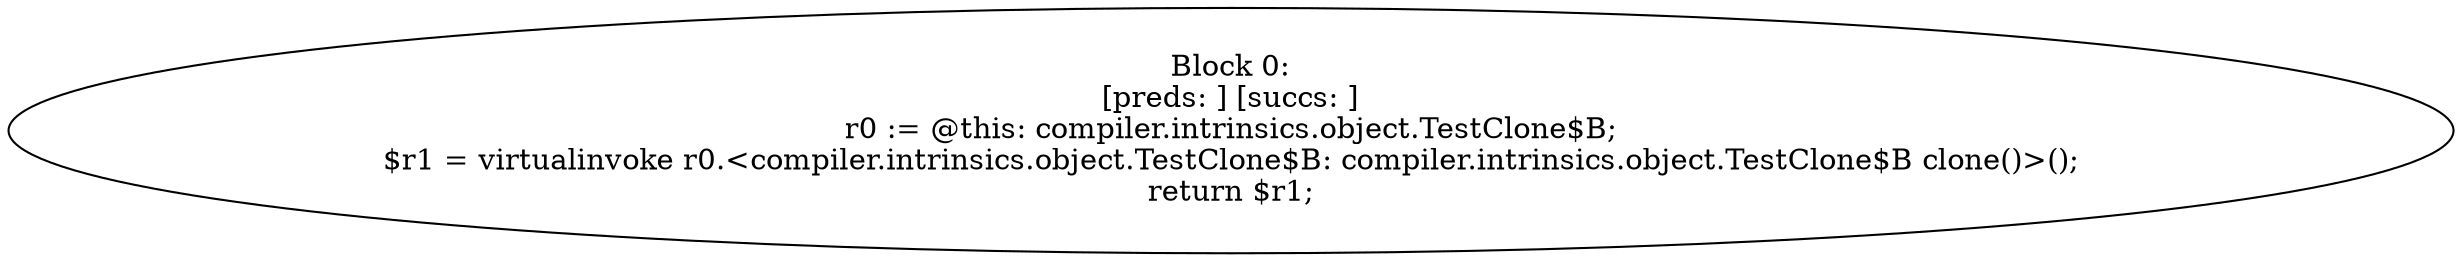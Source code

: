 digraph "unitGraph" {
    "Block 0:
[preds: ] [succs: ]
r0 := @this: compiler.intrinsics.object.TestClone$B;
$r1 = virtualinvoke r0.<compiler.intrinsics.object.TestClone$B: compiler.intrinsics.object.TestClone$B clone()>();
return $r1;
"
}

